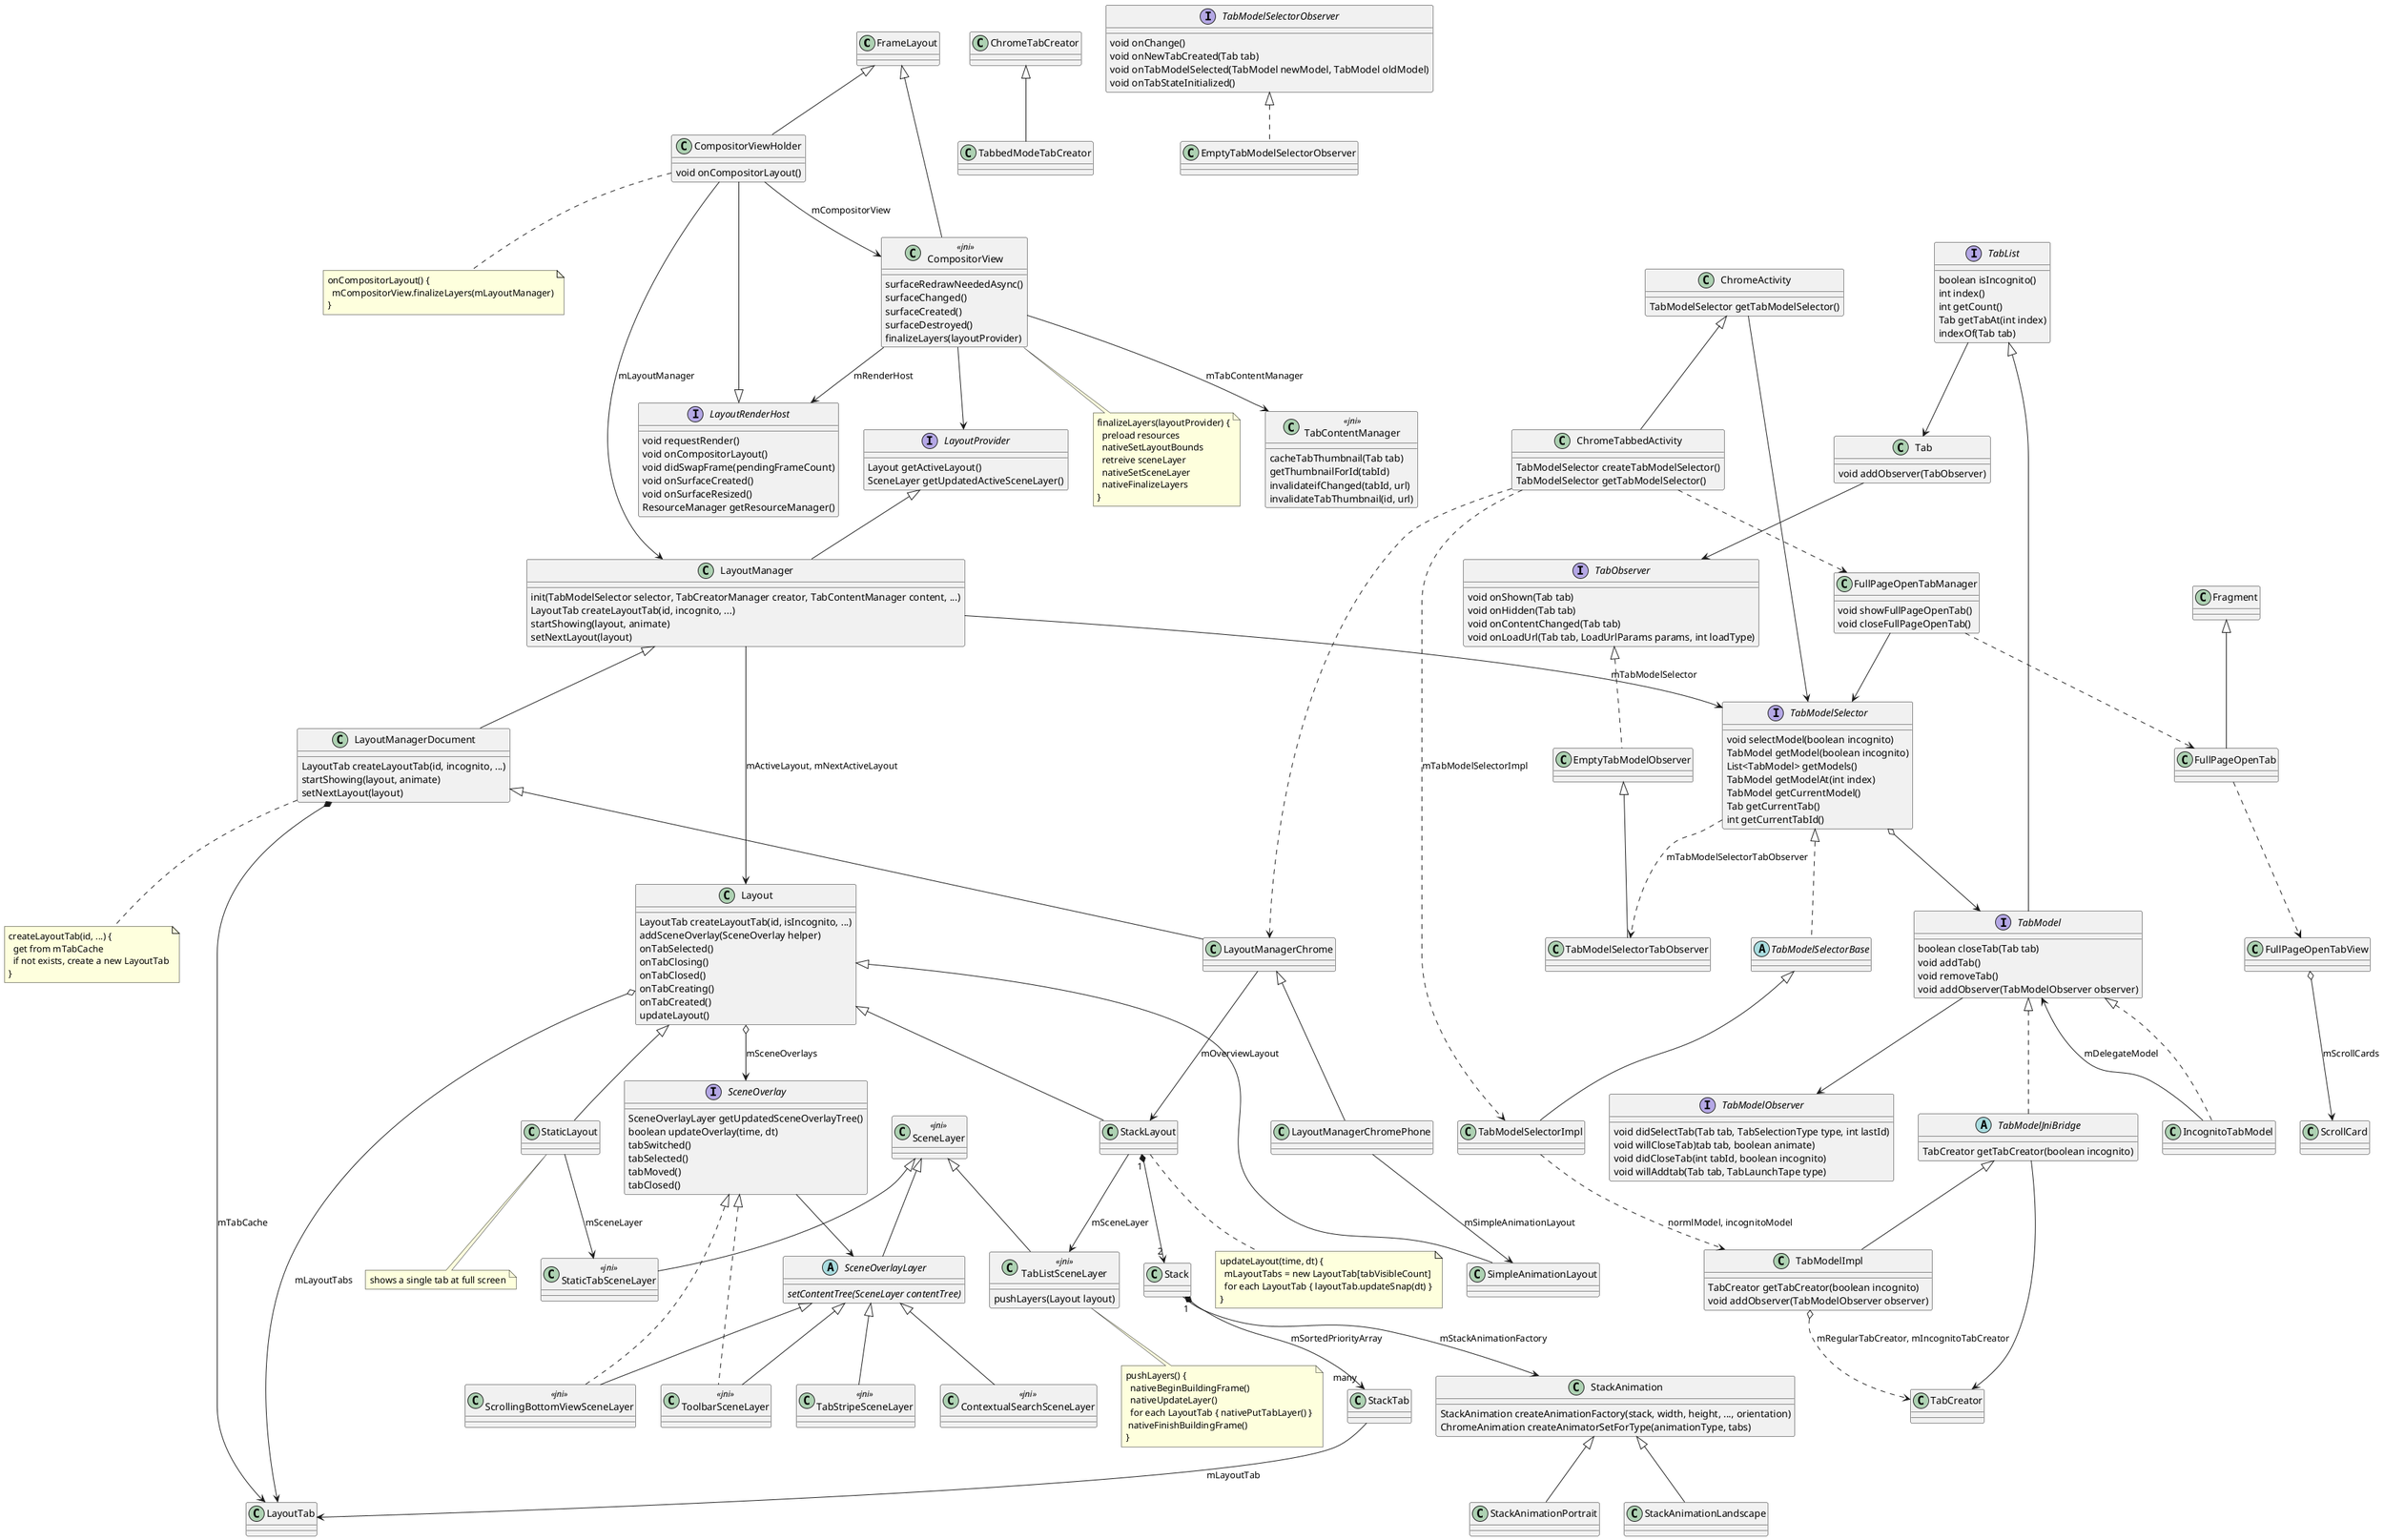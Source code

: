 <details>
<summary>Tab List related classes</summary>
class_diagram

@startuml

FrameLayout <|-- CompositorViewHolder
LayoutRenderHost <|-- CompositorViewHolder
class CompositorViewHolder {
  void onCompositorLayout()
}
note "onCompositorLayout() {\n  mCompositorView.finalizeLayers(mLayoutManager)\n}" as note_CompositorViewHolder
CompositorViewHolder .. note_CompositorViewHolder
CompositorViewHolder --> CompositorView : mCompositorView
CompositorViewHolder --> LayoutManager : mLayoutManager

FrameLayout <|-- CompositorView
class CompositorView << jni >> {
  surfaceRedrawNeededAsync()
  surfaceChanged()
  surfaceCreated()
  surfaceDestroyed()
  finalizeLayers(layoutProvider)
}
note "finalizeLayers(layoutProvider) {\n  preload resources\n  nativeSetLayoutBounds\n  retreive sceneLayer\n  nativeSetSceneLayer\n  nativeFinalizeLayers\n}" as note_CompositorView
CompositorView .. note_CompositorView
CompositorView --> LayoutRenderHost : mRenderHost
CompositorView --> TabContentManager : mTabContentManager
CompositorView --> LayoutProvider

interface LayoutRenderHost {
  void requestRender()
  void onCompositorLayout()
  void didSwapFrame(pendingFrameCount)
  void onSurfaceCreated()
  void onSurfaceResized()
  ResourceManager getResourceManager()
}

interface LayoutProvider {
  Layout getActiveLayout()
  SceneLayer getUpdatedActiveSceneLayer()
}

LayoutProvider <|-- LayoutManager
class LayoutManager {
  init(TabModelSelector selector, TabCreatorManager creator, TabContentManager content, ...)
  LayoutTab createLayoutTab(id, incognito, ...)
  startShowing(layout, animate)
  setNextLayout(layout)
}
LayoutManager --> TabModelSelector: mTabModelSelector
LayoutManager --> Layout : mActiveLayout, mNextActiveLayout

LayoutManager <|-- LayoutManagerDocument
class LayoutManagerDocument {
  LayoutTab createLayoutTab(id, incognito, ...)
  startShowing(layout, animate)
  setNextLayout(layout)
}
note "createLayoutTab(id, ...) {\n  get from mTabCache\n  if not exists, create a new LayoutTab\n}" as note_LayoutManagerDocument
LayoutManagerDocument .. note_LayoutManagerDocument
LayoutManagerDocument *--> LayoutTab : mTabCache

class Layout {
  LayoutTab createLayoutTab(id, isIncognito, ...)
  addSceneOverlay(SceneOverlay helper)
  onTabSelected()
  onTabClosing()
  onTabClosed()
  onTabCreating()
  onTabCreated()
  updateLayout()
}
Layout o--> LayoutTab : mLayoutTabs
Layout o--> SceneOverlay : mSceneOverlays

interface SceneOverlay {
  SceneOverlayLayer getUpdatedSceneOverlayTree()
  boolean updateOverlay(time, dt)
  tabSwitched()
  tabSelected()
  tabMoved()
  tabClosed()
}
SceneOverlay --> SceneOverlayLayer

LayoutManagerDocument <|-- LayoutManagerChrome
LayoutManagerChrome --> StackLayout : mOverviewLayout

LayoutManagerChrome <|-- LayoutManagerChromePhone
LayoutManagerChromePhone --> SimpleAnimationLayout : mSimpleAnimationLayout

/'
LayoutManagerChrome <|-- LayoutManagerChromeTablet
'/

SceneLayer <|-- TabListSceneLayer
class TabListSceneLayer << jni >> {
  pushLayers(Layout layout)
}
note "pushLayers() {\n  nativeBeginBuildingFrame()\n  nativeUpdateLayer()\n  for each LayoutTab { nativePutTabLayer() }\n nativeFinishBuildingFrame()\n}" as note_TabListSceneLayer
TabListSceneLayer .. note_TabListSceneLayer

class TabContentManager << jni >> {
  cacheTabThumbnail(Tab tab)
  getThumbnailForId(tabId)
  invalidateifChanged(tabId, url)
  invalidateTabThumbnail(id, url)
}

Layout <|-- StaticLayout

note "shows a single tab at full screen" as note_StaticLayout
StaticLayout .. note_StaticLayout
StaticLayout --> StaticTabSceneLayer : mSceneLayer

Layout <|-- StackLayout
note "updateLayout(time, dt) {\n  mLayoutTabs = new LayoutTab[tabVisibleCount]\n  for each LayoutTab { layoutTab.updateSnap(dt) }\n}" as note_StackLayout
StackLayout .. note_StackLayout
StackLayout "1" *--> "2" Stack
StackLayout --> TabListSceneLayer : mSceneLayer

class Stack
Stack "1" *--> "many" StackTab : mSortedPriorityArray
Stack --> StackAnimation : mStackAnimationFactory

class StackTab
StackTab --> LayoutTab : mLayoutTab

class StackAnimation {
  StackAnimation createAnimationFactory(stack, width, height, ..., orientation)
  ChromeAnimation createAnimatorSetForType(animationType, tabs)
}
StackAnimation <|-- StackAnimationPortrait
StackAnimation <|-- StackAnimationLandscape


Layout <|-- SimpleAnimationLayout

SceneLayer <|-- StaticTabSceneLayer
SceneLayer <|-- SceneOverlayLayer
SceneOverlayLayer <|-- ContextualSearchSceneLayer
SceneOverlayLayer <|-- ToolbarSceneLayer
SceneOverlayLayer <|-- TabStripeSceneLayer
SceneOverlayLayer <|-- ScrollingBottomViewSceneLayer

SceneOverlay <|.. ToolbarSceneLayer
SceneOverlay <|.. ScrollingBottomViewSceneLayer

class SceneLayer << jni >>
class StaticTabSceneLayer << jni >>
abstract class SceneOverlayLayer {
  {abstract} setContentTree(SceneLayer contentTree)
}

class ContextualSearchSceneLayer << jni >>
class ToolbarSceneLayer << jni >>
class TabStripeSceneLayer << jni >>
class ScrollingBottomViewSceneLayer << jni >>




















class Tab {
  void addObserver(TabObserver)
}
Tab --> TabObserver

interface TabObserver {
  void onShown(Tab tab)
  void onHidden(Tab tab)
  void onContentChanged(Tab tab)
  void onLoadUrl(Tab tab, LoadUrlParams params, int loadType)
}

TabObserver <|.. EmptyTabModelObserver
EmptyTabModelObserver <|-- TabModelSelectorTabObserver
TabModelSelector ..> TabModelSelectorTabObserver: mTabModelSelectorTabObserver

interface TabList {
  boolean isIncognito()
  int index()
  int getCount()
  Tab getTabAt(int index)
  indexOf(Tab tab)
}
TabList --> Tab

TabList <|-- TabModel
interface TabModel {
  boolean closeTab(Tab tab)
  void addTab()
  void removeTab()
  void addObserver(TabModelObserver observer)
}
TabModel --> TabModelObserver
interface TabModelObserver {
  void didSelectTab(Tab tab, TabSelectionType type, int lastId)
  void willCloseTab)tab tab, boolean animate)
  void didCloseTab(int tabId, boolean incognito)
  void willAddtab(Tab tab, TabLaunchTape type)
}

TabModel <|.. TabModelJniBridge
abstract class TabModelJniBridge {
  TabCreator getTabCreator(boolean incognito)
}
TabModelJniBridge --> TabCreator

TabModelJniBridge <|-- TabModelImpl
class TabModelImpl {
  TabCreator getTabCreator(boolean incognito)
  void addObserver(TabModelObserver observer)
}
TabModelImpl o..> TabCreator: mRegularTabCreator, mIncognitoTabCreator

TabModel <|.. IncognitoTabModel
IncognitoTabModel --> TabModel: mDelegateModel


TabModelSelector <|.. TabModelSelectorBase
abstract class TabModelSelectorBase
TabModelSelectorBase <|-- TabModelSelectorImpl
TabModelSelectorImpl ..> TabModelImpl: normlModel, incognitoModel

interface TabModelSelector {
  void selectModel(boolean incognito)
  TabModel getModel(boolean incognito)
  List<TabModel> getModels()
  TabModel getModelAt(int index)
  TabModel getCurrentModel()
  Tab getCurrentTab()
  int getCurrentTabId()
}
TabModelSelector o--> TabModel


interface TabModelObserver



/'
interface OverViewModeObserver {
  void onOverviewModeStartedShowing(boolean showToolbar);
  void onOverviewModeFinishedShowing();
  void onOverviewModeStartedHiding(boolean showToolbar, boolean delayAnimation);
  void onOverviewModeFinishedHiding();
}
OverViewModeObserver<|.. ChromeTabbedActivity
'/

class ChromeActivity {
  TabModelSelector getTabModelSelector()
}
ChromeActivity --> TabModelSelector

ChromeActivity <|-- ChromeTabbedActivity
class ChromeTabbedActivity {
  TabModelSelector createTabModelSelector()
  TabModelSelector getTabModelSelector()
}
ChromeTabbedActivity ..> TabModelSelectorImpl: mTabModelSelectorImpl
ChromeTabbedActivity ..> FullPageOpenTabManager
ChromeTabbedActivity ..> LayoutManagerChrome

class ChromeTabCreator
ChromeTabCreator <|-- TabbedModeTabCreator

interface TabModelSelectorObserver {
  void onChange()
  void onNewTabCreated(Tab tab)
  void onTabModelSelected(TabModel newModel, TabModel oldModel)
  void onTabStateInitialized()
}
TabModelSelectorObserver <|.. EmptyTabModelSelectorObserver


/'--Whale Stuffs--'/
Fragment <|-- FullPageOpenTab
FullPageOpenTab ..> FullPageOpenTabView
FullPageOpenTabView o--> ScrollCard: mScrollCards

class FullPageOpenTabManager {
  void showFullPageOpenTab()
  void closeFullPageOpenTab()
}
FullPageOpenTabManager ..> FullPageOpenTab
FullPageOpenTabManager --> TabModelSelector

@enduml



class_diagram
</details>
